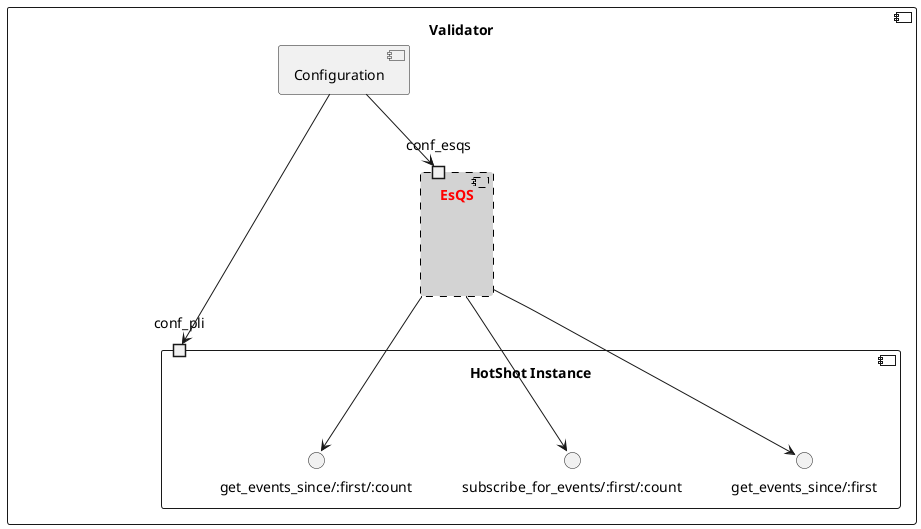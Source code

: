 @startuml

component Validator {

    component Conf as "Configuration"

    component HotShot as "HotShot Instance" {
        portin conf_pli
        interface "get_events_since/:first" as if1
        interface "get_events_since/:first/:count" as if2
        interface "subscribe_for_events/:first/:count" as if3
    }

    component EsQS  #lightgray;line:black;line.dashed;text:red {
        portin conf_esqs
    }

    Conf -down-> conf_esqs
    Conf -down-> conf_pli

    EsQS -down-> if1
    EsQS --down-> if2
    EsQS -down-> if3

}

@enduml

